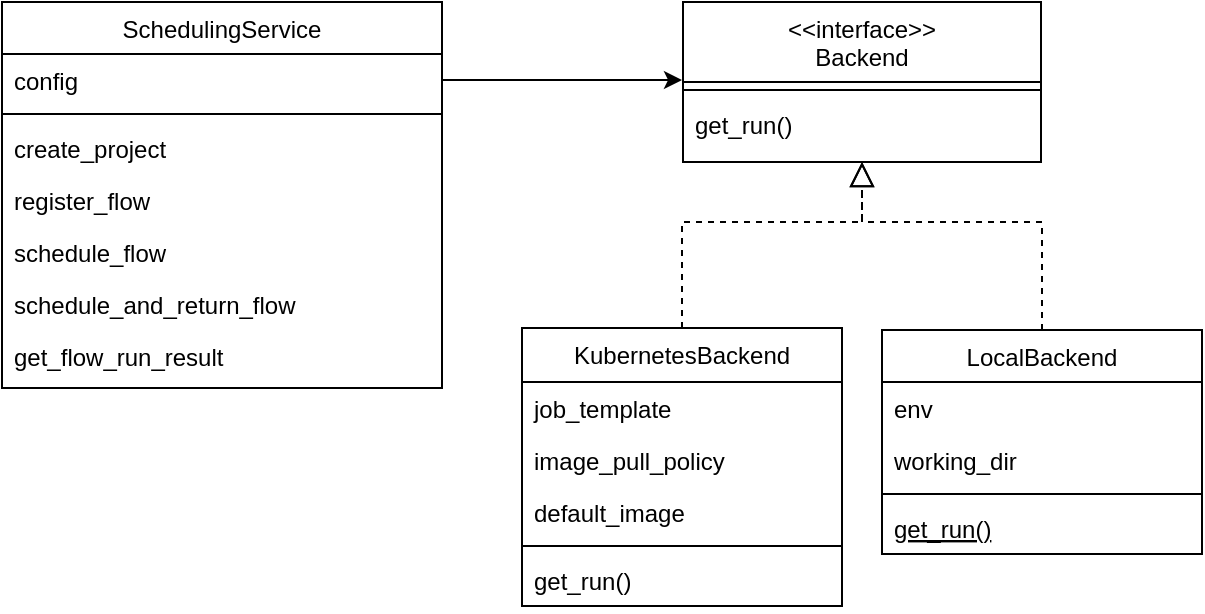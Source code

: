 <mxfile version="18.0.3" type="device"><diagram id="C5RBs43oDa-KdzZeNtuy" name="Page-1"><mxGraphModel dx="2125" dy="832" grid="1" gridSize="10" guides="1" tooltips="1" connect="1" arrows="1" fold="1" page="1" pageScale="1" pageWidth="827" pageHeight="1169" math="0" shadow="0"><root><mxCell id="WIyWlLk6GJQsqaUBKTNV-0"/><mxCell id="WIyWlLk6GJQsqaUBKTNV-1" parent="WIyWlLk6GJQsqaUBKTNV-0"/><mxCell id="zkfFHV4jXpPFQw0GAbJ--0" value="&lt;&lt;interface&gt;&gt;&#xA;Backend" style="swimlane;fontStyle=0;align=center;verticalAlign=top;childLayout=stackLayout;horizontal=1;startSize=40;horizontalStack=0;resizeParent=1;resizeLast=0;collapsible=1;marginBottom=0;rounded=0;shadow=0;strokeWidth=1;" parent="WIyWlLk6GJQsqaUBKTNV-1" vertex="1"><mxGeometry x="90.5" y="180" width="179" height="80" as="geometry"><mxRectangle x="230" y="140" width="160" height="26" as="alternateBounds"/></mxGeometry></mxCell><mxCell id="zkfFHV4jXpPFQw0GAbJ--4" value="" style="line;html=1;strokeWidth=1;align=left;verticalAlign=middle;spacingTop=-1;spacingLeft=3;spacingRight=3;rotatable=0;labelPosition=right;points=[];portConstraint=eastwest;" parent="zkfFHV4jXpPFQw0GAbJ--0" vertex="1"><mxGeometry y="40" width="179" height="8" as="geometry"/></mxCell><mxCell id="zkfFHV4jXpPFQw0GAbJ--5" value="get_run()" style="text;align=left;verticalAlign=top;spacingLeft=4;spacingRight=4;overflow=hidden;rotatable=0;points=[[0,0.5],[1,0.5]];portConstraint=eastwest;" parent="zkfFHV4jXpPFQw0GAbJ--0" vertex="1"><mxGeometry y="48" width="179" height="22" as="geometry"/></mxCell><mxCell id="zkfFHV4jXpPFQw0GAbJ--12" value="" style="endArrow=block;endSize=10;endFill=0;shadow=0;strokeWidth=1;rounded=0;edgeStyle=elbowEdgeStyle;elbow=vertical;exitX=0.5;exitY=0;exitDx=0;exitDy=0;dashed=1;" parent="WIyWlLk6GJQsqaUBKTNV-1" source="b8lQSdw6gDhZ6LeLx2bp-49" edge="1"><mxGeometry width="160" relative="1" as="geometry"><mxPoint x="91" y="430" as="sourcePoint"/><mxPoint x="180" y="260" as="targetPoint"/><Array as="points"><mxPoint x="171" y="290"/></Array></mxGeometry></mxCell><mxCell id="zkfFHV4jXpPFQw0GAbJ--16" value="" style="endArrow=block;endSize=10;endFill=0;shadow=0;strokeWidth=1;rounded=0;edgeStyle=elbowEdgeStyle;elbow=vertical;exitX=0.5;exitY=0;exitDx=0;exitDy=0;dashed=1;" parent="WIyWlLk6GJQsqaUBKTNV-1" source="b8lQSdw6gDhZ6LeLx2bp-6" edge="1"><mxGeometry width="160" relative="1" as="geometry"><mxPoint x="271" y="430" as="sourcePoint"/><mxPoint x="180" y="260" as="targetPoint"/><Array as="points"><mxPoint x="220" y="290"/></Array></mxGeometry></mxCell><mxCell id="zkfFHV4jXpPFQw0GAbJ--17" value="SchedulingService" style="swimlane;fontStyle=0;align=center;verticalAlign=top;childLayout=stackLayout;horizontal=1;startSize=26;horizontalStack=0;resizeParent=1;resizeLast=0;collapsible=1;marginBottom=0;rounded=0;shadow=0;strokeWidth=1;" parent="WIyWlLk6GJQsqaUBKTNV-1" vertex="1"><mxGeometry x="-250" y="180" width="220" height="193" as="geometry"><mxRectangle x="550" y="140" width="160" height="26" as="alternateBounds"/></mxGeometry></mxCell><mxCell id="zkfFHV4jXpPFQw0GAbJ--18" value="config" style="text;align=left;verticalAlign=top;spacingLeft=4;spacingRight=4;overflow=hidden;rotatable=0;points=[[0,0.5],[1,0.5]];portConstraint=eastwest;" parent="zkfFHV4jXpPFQw0GAbJ--17" vertex="1"><mxGeometry y="26" width="220" height="26" as="geometry"/></mxCell><mxCell id="zkfFHV4jXpPFQw0GAbJ--23" value="" style="line;html=1;strokeWidth=1;align=left;verticalAlign=middle;spacingTop=-1;spacingLeft=3;spacingRight=3;rotatable=0;labelPosition=right;points=[];portConstraint=eastwest;" parent="zkfFHV4jXpPFQw0GAbJ--17" vertex="1"><mxGeometry y="52" width="220" height="8" as="geometry"/></mxCell><mxCell id="zkfFHV4jXpPFQw0GAbJ--24" value="create_project" style="text;align=left;verticalAlign=top;spacingLeft=4;spacingRight=4;overflow=hidden;rotatable=0;points=[[0,0.5],[1,0.5]];portConstraint=eastwest;" parent="zkfFHV4jXpPFQw0GAbJ--17" vertex="1"><mxGeometry y="60" width="220" height="26" as="geometry"/></mxCell><mxCell id="zkfFHV4jXpPFQw0GAbJ--25" value="register_flow" style="text;align=left;verticalAlign=top;spacingLeft=4;spacingRight=4;overflow=hidden;rotatable=0;points=[[0,0.5],[1,0.5]];portConstraint=eastwest;" parent="zkfFHV4jXpPFQw0GAbJ--17" vertex="1"><mxGeometry y="86" width="220" height="26" as="geometry"/></mxCell><mxCell id="b8lQSdw6gDhZ6LeLx2bp-45" value="schedule_flow" style="text;align=left;verticalAlign=top;spacingLeft=4;spacingRight=4;overflow=hidden;rotatable=0;points=[[0,0.5],[1,0.5]];portConstraint=eastwest;" vertex="1" parent="zkfFHV4jXpPFQw0GAbJ--17"><mxGeometry y="112" width="220" height="26" as="geometry"/></mxCell><mxCell id="b8lQSdw6gDhZ6LeLx2bp-44" value="schedule_and_return_flow" style="text;align=left;verticalAlign=top;spacingLeft=4;spacingRight=4;overflow=hidden;rotatable=0;points=[[0,0.5],[1,0.5]];portConstraint=eastwest;" vertex="1" parent="zkfFHV4jXpPFQw0GAbJ--17"><mxGeometry y="138" width="220" height="26" as="geometry"/></mxCell><mxCell id="b8lQSdw6gDhZ6LeLx2bp-47" value="get_flow_run_result" style="text;align=left;verticalAlign=top;spacingLeft=4;spacingRight=4;overflow=hidden;rotatable=0;points=[[0,0.5],[1,0.5]];portConstraint=eastwest;" vertex="1" parent="zkfFHV4jXpPFQw0GAbJ--17"><mxGeometry y="164" width="220" height="26" as="geometry"/></mxCell><mxCell id="b8lQSdw6gDhZ6LeLx2bp-6" value="LocalBackend" style="swimlane;fontStyle=0;align=center;verticalAlign=top;childLayout=stackLayout;horizontal=1;startSize=26;horizontalStack=0;resizeParent=1;resizeLast=0;collapsible=1;marginBottom=0;rounded=0;shadow=0;strokeWidth=1;" vertex="1" parent="WIyWlLk6GJQsqaUBKTNV-1"><mxGeometry x="190" y="344" width="160" height="112" as="geometry"><mxRectangle x="130" y="380" width="160" height="26" as="alternateBounds"/></mxGeometry></mxCell><mxCell id="b8lQSdw6gDhZ6LeLx2bp-7" value="env" style="text;align=left;verticalAlign=top;spacingLeft=4;spacingRight=4;overflow=hidden;rotatable=0;points=[[0,0.5],[1,0.5]];portConstraint=eastwest;" vertex="1" parent="b8lQSdw6gDhZ6LeLx2bp-6"><mxGeometry y="26" width="160" height="26" as="geometry"/></mxCell><mxCell id="b8lQSdw6gDhZ6LeLx2bp-55" value="working_dir" style="text;align=left;verticalAlign=top;spacingLeft=4;spacingRight=4;overflow=hidden;rotatable=0;points=[[0,0.5],[1,0.5]];portConstraint=eastwest;" vertex="1" parent="b8lQSdw6gDhZ6LeLx2bp-6"><mxGeometry y="52" width="160" height="26" as="geometry"/></mxCell><mxCell id="b8lQSdw6gDhZ6LeLx2bp-8" value="" style="line;html=1;strokeWidth=1;align=left;verticalAlign=middle;spacingTop=-1;spacingLeft=3;spacingRight=3;rotatable=0;labelPosition=right;points=[];portConstraint=eastwest;" vertex="1" parent="b8lQSdw6gDhZ6LeLx2bp-6"><mxGeometry y="78" width="160" height="8" as="geometry"/></mxCell><mxCell id="b8lQSdw6gDhZ6LeLx2bp-9" value="get_run()" style="text;align=left;verticalAlign=top;spacingLeft=4;spacingRight=4;overflow=hidden;rotatable=0;points=[[0,0.5],[1,0.5]];portConstraint=eastwest;fontStyle=4" vertex="1" parent="b8lQSdw6gDhZ6LeLx2bp-6"><mxGeometry y="86" width="160" height="26" as="geometry"/></mxCell><mxCell id="b8lQSdw6gDhZ6LeLx2bp-49" value="KubernetesBackend&#xA;" style="swimlane;fontStyle=0;align=center;verticalAlign=top;childLayout=stackLayout;horizontal=1;startSize=27;horizontalStack=0;resizeParent=1;resizeLast=0;collapsible=1;marginBottom=0;rounded=0;shadow=0;strokeWidth=1;" vertex="1" parent="WIyWlLk6GJQsqaUBKTNV-1"><mxGeometry x="10" y="343" width="160" height="139" as="geometry"><mxRectangle x="230" y="140" width="160" height="26" as="alternateBounds"/></mxGeometry></mxCell><mxCell id="b8lQSdw6gDhZ6LeLx2bp-50" value="job_template" style="text;align=left;verticalAlign=top;spacingLeft=4;spacingRight=4;overflow=hidden;rotatable=0;points=[[0,0.5],[1,0.5]];portConstraint=eastwest;" vertex="1" parent="b8lQSdw6gDhZ6LeLx2bp-49"><mxGeometry y="27" width="160" height="26" as="geometry"/></mxCell><mxCell id="b8lQSdw6gDhZ6LeLx2bp-51" value="image_pull_policy" style="text;align=left;verticalAlign=top;spacingLeft=4;spacingRight=4;overflow=hidden;rotatable=0;points=[[0,0.5],[1,0.5]];portConstraint=eastwest;rounded=0;shadow=0;html=0;" vertex="1" parent="b8lQSdw6gDhZ6LeLx2bp-49"><mxGeometry y="53" width="160" height="26" as="geometry"/></mxCell><mxCell id="b8lQSdw6gDhZ6LeLx2bp-52" value="default_image" style="text;align=left;verticalAlign=top;spacingLeft=4;spacingRight=4;overflow=hidden;rotatable=0;points=[[0,0.5],[1,0.5]];portConstraint=eastwest;rounded=0;shadow=0;html=0;" vertex="1" parent="b8lQSdw6gDhZ6LeLx2bp-49"><mxGeometry y="79" width="160" height="26" as="geometry"/></mxCell><mxCell id="b8lQSdw6gDhZ6LeLx2bp-53" value="" style="line;html=1;strokeWidth=1;align=left;verticalAlign=middle;spacingTop=-1;spacingLeft=3;spacingRight=3;rotatable=0;labelPosition=right;points=[];portConstraint=eastwest;" vertex="1" parent="b8lQSdw6gDhZ6LeLx2bp-49"><mxGeometry y="105" width="160" height="8" as="geometry"/></mxCell><mxCell id="b8lQSdw6gDhZ6LeLx2bp-54" value="get_run()" style="text;align=left;verticalAlign=top;spacingLeft=4;spacingRight=4;overflow=hidden;rotatable=0;points=[[0,0.5],[1,0.5]];portConstraint=eastwest;" vertex="1" parent="b8lQSdw6gDhZ6LeLx2bp-49"><mxGeometry y="113" width="160" height="26" as="geometry"/></mxCell><mxCell id="b8lQSdw6gDhZ6LeLx2bp-66" value="" style="endArrow=classic;html=1;rounded=0;exitX=1;exitY=0.5;exitDx=0;exitDy=0;" edge="1" parent="WIyWlLk6GJQsqaUBKTNV-1" source="zkfFHV4jXpPFQw0GAbJ--18"><mxGeometry width="50" height="50" relative="1" as="geometry"><mxPoint x="60" y="570" as="sourcePoint"/><mxPoint x="90" y="219" as="targetPoint"/></mxGeometry></mxCell></root></mxGraphModel></diagram></mxfile>